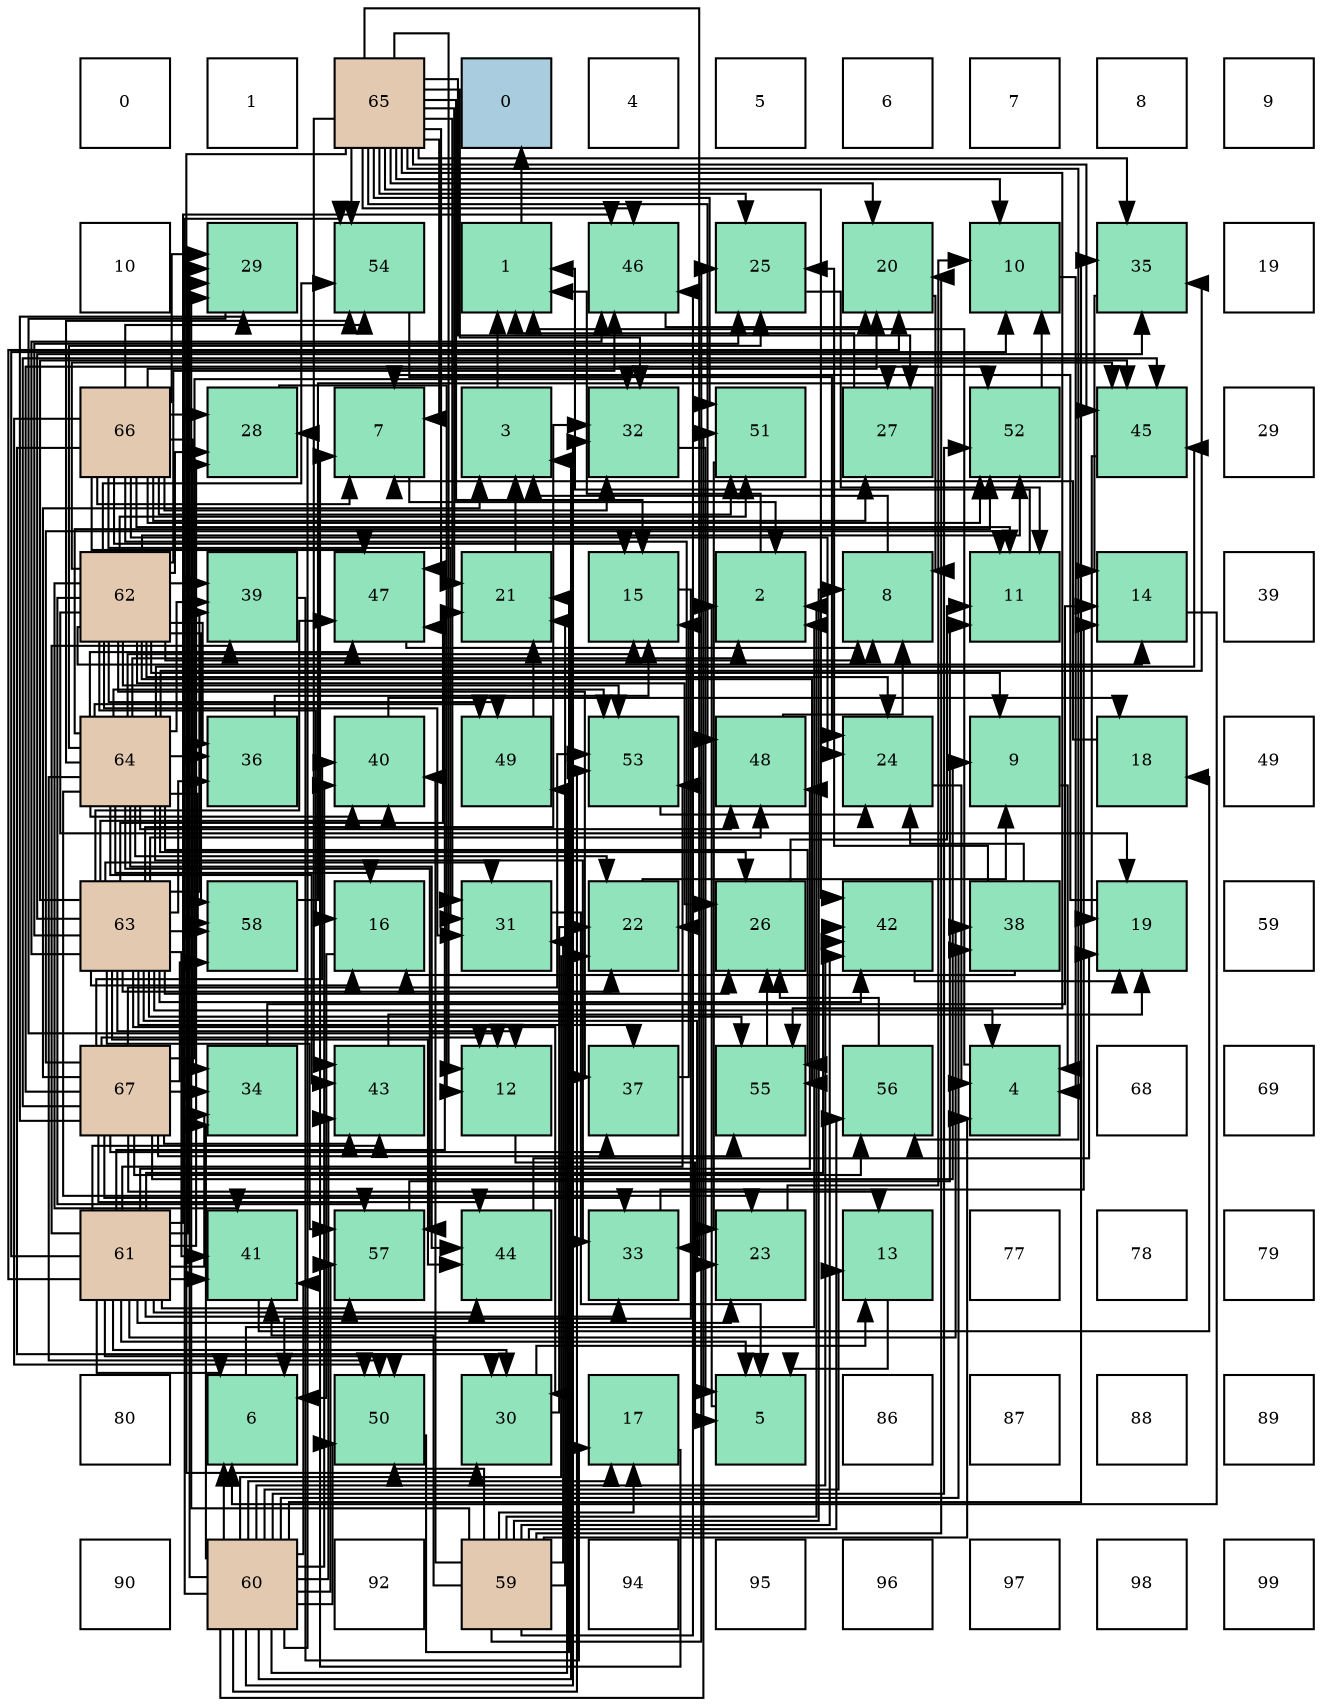 digraph layout{
 rankdir=TB;
 splines=ortho;
 node [style=filled shape=square fixedsize=true width=0.6];
0[label="0", fontsize=8, fillcolor="#ffffff"];
1[label="1", fontsize=8, fillcolor="#ffffff"];
2[label="65", fontsize=8, fillcolor="#e3c9af"];
3[label="0", fontsize=8, fillcolor="#a9ccde"];
4[label="4", fontsize=8, fillcolor="#ffffff"];
5[label="5", fontsize=8, fillcolor="#ffffff"];
6[label="6", fontsize=8, fillcolor="#ffffff"];
7[label="7", fontsize=8, fillcolor="#ffffff"];
8[label="8", fontsize=8, fillcolor="#ffffff"];
9[label="9", fontsize=8, fillcolor="#ffffff"];
10[label="10", fontsize=8, fillcolor="#ffffff"];
11[label="29", fontsize=8, fillcolor="#91e3bb"];
12[label="54", fontsize=8, fillcolor="#91e3bb"];
13[label="1", fontsize=8, fillcolor="#91e3bb"];
14[label="46", fontsize=8, fillcolor="#91e3bb"];
15[label="25", fontsize=8, fillcolor="#91e3bb"];
16[label="20", fontsize=8, fillcolor="#91e3bb"];
17[label="10", fontsize=8, fillcolor="#91e3bb"];
18[label="35", fontsize=8, fillcolor="#91e3bb"];
19[label="19", fontsize=8, fillcolor="#ffffff"];
20[label="66", fontsize=8, fillcolor="#e3c9af"];
21[label="28", fontsize=8, fillcolor="#91e3bb"];
22[label="7", fontsize=8, fillcolor="#91e3bb"];
23[label="3", fontsize=8, fillcolor="#91e3bb"];
24[label="32", fontsize=8, fillcolor="#91e3bb"];
25[label="51", fontsize=8, fillcolor="#91e3bb"];
26[label="27", fontsize=8, fillcolor="#91e3bb"];
27[label="52", fontsize=8, fillcolor="#91e3bb"];
28[label="45", fontsize=8, fillcolor="#91e3bb"];
29[label="29", fontsize=8, fillcolor="#ffffff"];
30[label="62", fontsize=8, fillcolor="#e3c9af"];
31[label="39", fontsize=8, fillcolor="#91e3bb"];
32[label="47", fontsize=8, fillcolor="#91e3bb"];
33[label="21", fontsize=8, fillcolor="#91e3bb"];
34[label="15", fontsize=8, fillcolor="#91e3bb"];
35[label="2", fontsize=8, fillcolor="#91e3bb"];
36[label="8", fontsize=8, fillcolor="#91e3bb"];
37[label="11", fontsize=8, fillcolor="#91e3bb"];
38[label="14", fontsize=8, fillcolor="#91e3bb"];
39[label="39", fontsize=8, fillcolor="#ffffff"];
40[label="64", fontsize=8, fillcolor="#e3c9af"];
41[label="36", fontsize=8, fillcolor="#91e3bb"];
42[label="40", fontsize=8, fillcolor="#91e3bb"];
43[label="49", fontsize=8, fillcolor="#91e3bb"];
44[label="53", fontsize=8, fillcolor="#91e3bb"];
45[label="48", fontsize=8, fillcolor="#91e3bb"];
46[label="24", fontsize=8, fillcolor="#91e3bb"];
47[label="9", fontsize=8, fillcolor="#91e3bb"];
48[label="18", fontsize=8, fillcolor="#91e3bb"];
49[label="49", fontsize=8, fillcolor="#ffffff"];
50[label="63", fontsize=8, fillcolor="#e3c9af"];
51[label="58", fontsize=8, fillcolor="#91e3bb"];
52[label="16", fontsize=8, fillcolor="#91e3bb"];
53[label="31", fontsize=8, fillcolor="#91e3bb"];
54[label="22", fontsize=8, fillcolor="#91e3bb"];
55[label="26", fontsize=8, fillcolor="#91e3bb"];
56[label="42", fontsize=8, fillcolor="#91e3bb"];
57[label="38", fontsize=8, fillcolor="#91e3bb"];
58[label="19", fontsize=8, fillcolor="#91e3bb"];
59[label="59", fontsize=8, fillcolor="#ffffff"];
60[label="67", fontsize=8, fillcolor="#e3c9af"];
61[label="34", fontsize=8, fillcolor="#91e3bb"];
62[label="43", fontsize=8, fillcolor="#91e3bb"];
63[label="12", fontsize=8, fillcolor="#91e3bb"];
64[label="37", fontsize=8, fillcolor="#91e3bb"];
65[label="55", fontsize=8, fillcolor="#91e3bb"];
66[label="56", fontsize=8, fillcolor="#91e3bb"];
67[label="4", fontsize=8, fillcolor="#91e3bb"];
68[label="68", fontsize=8, fillcolor="#ffffff"];
69[label="69", fontsize=8, fillcolor="#ffffff"];
70[label="61", fontsize=8, fillcolor="#e3c9af"];
71[label="41", fontsize=8, fillcolor="#91e3bb"];
72[label="57", fontsize=8, fillcolor="#91e3bb"];
73[label="44", fontsize=8, fillcolor="#91e3bb"];
74[label="33", fontsize=8, fillcolor="#91e3bb"];
75[label="23", fontsize=8, fillcolor="#91e3bb"];
76[label="13", fontsize=8, fillcolor="#91e3bb"];
77[label="77", fontsize=8, fillcolor="#ffffff"];
78[label="78", fontsize=8, fillcolor="#ffffff"];
79[label="79", fontsize=8, fillcolor="#ffffff"];
80[label="80", fontsize=8, fillcolor="#ffffff"];
81[label="6", fontsize=8, fillcolor="#91e3bb"];
82[label="50", fontsize=8, fillcolor="#91e3bb"];
83[label="30", fontsize=8, fillcolor="#91e3bb"];
84[label="17", fontsize=8, fillcolor="#91e3bb"];
85[label="5", fontsize=8, fillcolor="#91e3bb"];
86[label="86", fontsize=8, fillcolor="#ffffff"];
87[label="87", fontsize=8, fillcolor="#ffffff"];
88[label="88", fontsize=8, fillcolor="#ffffff"];
89[label="89", fontsize=8, fillcolor="#ffffff"];
90[label="90", fontsize=8, fillcolor="#ffffff"];
91[label="60", fontsize=8, fillcolor="#e3c9af"];
92[label="92", fontsize=8, fillcolor="#ffffff"];
93[label="59", fontsize=8, fillcolor="#e3c9af"];
94[label="94", fontsize=8, fillcolor="#ffffff"];
95[label="95", fontsize=8, fillcolor="#ffffff"];
96[label="96", fontsize=8, fillcolor="#ffffff"];
97[label="97", fontsize=8, fillcolor="#ffffff"];
98[label="98", fontsize=8, fillcolor="#ffffff"];
99[label="99", fontsize=8, fillcolor="#ffffff"];
edge [constraint=false, style=vis];13 -> 3;
35 -> 13;
23 -> 13;
67 -> 13;
85 -> 35;
81 -> 35;
22 -> 35;
36 -> 23;
47 -> 67;
17 -> 67;
37 -> 13;
63 -> 85;
76 -> 85;
38 -> 81;
34 -> 81;
52 -> 81;
84 -> 22;
48 -> 22;
58 -> 22;
16 -> 36;
33 -> 23;
54 -> 47;
75 -> 17;
46 -> 67;
15 -> 37;
55 -> 37;
26 -> 13;
21 -> 63;
11 -> 63;
83 -> 76;
83 -> 54;
53 -> 85;
24 -> 85;
74 -> 38;
61 -> 38;
18 -> 38;
41 -> 34;
64 -> 34;
57 -> 52;
57 -> 46;
57 -> 15;
31 -> 84;
42 -> 48;
71 -> 48;
56 -> 58;
62 -> 58;
73 -> 58;
28 -> 58;
14 -> 16;
32 -> 36;
45 -> 36;
43 -> 33;
82 -> 33;
25 -> 75;
27 -> 17;
44 -> 46;
12 -> 46;
65 -> 55;
66 -> 55;
72 -> 37;
51 -> 26;
93 -> 35;
93 -> 67;
93 -> 36;
93 -> 84;
93 -> 16;
93 -> 33;
93 -> 15;
93 -> 11;
93 -> 53;
93 -> 42;
93 -> 71;
93 -> 56;
93 -> 14;
93 -> 82;
93 -> 66;
91 -> 23;
91 -> 81;
91 -> 76;
91 -> 84;
91 -> 54;
91 -> 21;
91 -> 11;
91 -> 24;
91 -> 61;
91 -> 18;
91 -> 57;
91 -> 42;
91 -> 71;
91 -> 56;
91 -> 62;
91 -> 43;
91 -> 82;
91 -> 25;
91 -> 27;
91 -> 44;
91 -> 12;
91 -> 72;
70 -> 85;
70 -> 81;
70 -> 17;
70 -> 16;
70 -> 75;
70 -> 21;
70 -> 11;
70 -> 83;
70 -> 74;
70 -> 61;
70 -> 57;
70 -> 31;
70 -> 71;
70 -> 56;
70 -> 62;
70 -> 73;
70 -> 14;
70 -> 32;
70 -> 45;
70 -> 82;
70 -> 44;
70 -> 72;
30 -> 36;
30 -> 47;
30 -> 38;
30 -> 52;
30 -> 58;
30 -> 46;
30 -> 55;
30 -> 21;
30 -> 53;
30 -> 41;
30 -> 64;
30 -> 31;
30 -> 71;
30 -> 28;
30 -> 14;
30 -> 43;
30 -> 25;
30 -> 27;
30 -> 44;
30 -> 12;
30 -> 65;
30 -> 72;
30 -> 51;
50 -> 67;
50 -> 63;
50 -> 52;
50 -> 33;
50 -> 54;
50 -> 75;
50 -> 15;
50 -> 55;
50 -> 83;
50 -> 53;
50 -> 24;
50 -> 18;
50 -> 41;
50 -> 64;
50 -> 31;
50 -> 42;
50 -> 71;
50 -> 56;
50 -> 73;
50 -> 28;
50 -> 14;
50 -> 32;
50 -> 45;
50 -> 65;
50 -> 72;
50 -> 51;
40 -> 35;
40 -> 34;
40 -> 52;
40 -> 54;
40 -> 75;
40 -> 15;
40 -> 55;
40 -> 74;
40 -> 18;
40 -> 41;
40 -> 31;
40 -> 42;
40 -> 62;
40 -> 73;
40 -> 28;
40 -> 32;
40 -> 45;
40 -> 43;
40 -> 82;
40 -> 27;
40 -> 44;
40 -> 12;
40 -> 65;
40 -> 72;
40 -> 51;
2 -> 22;
2 -> 17;
2 -> 63;
2 -> 34;
2 -> 16;
2 -> 33;
2 -> 15;
2 -> 26;
2 -> 83;
2 -> 53;
2 -> 24;
2 -> 74;
2 -> 18;
2 -> 56;
2 -> 62;
2 -> 28;
2 -> 14;
2 -> 32;
2 -> 45;
2 -> 25;
2 -> 12;
2 -> 65;
2 -> 66;
20 -> 22;
20 -> 37;
20 -> 34;
20 -> 16;
20 -> 54;
20 -> 46;
20 -> 26;
20 -> 21;
20 -> 11;
20 -> 83;
20 -> 53;
20 -> 24;
20 -> 61;
20 -> 32;
20 -> 82;
20 -> 25;
20 -> 27;
20 -> 12;
60 -> 23;
60 -> 47;
60 -> 37;
60 -> 63;
60 -> 76;
60 -> 11;
60 -> 24;
60 -> 74;
60 -> 61;
60 -> 64;
60 -> 42;
60 -> 62;
60 -> 73;
60 -> 28;
60 -> 27;
60 -> 44;
60 -> 65;
60 -> 66;
60 -> 51;
edge [constraint=true, style=invis];
0 -> 10 -> 20 -> 30 -> 40 -> 50 -> 60 -> 70 -> 80 -> 90;
1 -> 11 -> 21 -> 31 -> 41 -> 51 -> 61 -> 71 -> 81 -> 91;
2 -> 12 -> 22 -> 32 -> 42 -> 52 -> 62 -> 72 -> 82 -> 92;
3 -> 13 -> 23 -> 33 -> 43 -> 53 -> 63 -> 73 -> 83 -> 93;
4 -> 14 -> 24 -> 34 -> 44 -> 54 -> 64 -> 74 -> 84 -> 94;
5 -> 15 -> 25 -> 35 -> 45 -> 55 -> 65 -> 75 -> 85 -> 95;
6 -> 16 -> 26 -> 36 -> 46 -> 56 -> 66 -> 76 -> 86 -> 96;
7 -> 17 -> 27 -> 37 -> 47 -> 57 -> 67 -> 77 -> 87 -> 97;
8 -> 18 -> 28 -> 38 -> 48 -> 58 -> 68 -> 78 -> 88 -> 98;
9 -> 19 -> 29 -> 39 -> 49 -> 59 -> 69 -> 79 -> 89 -> 99;
rank = same {0 -> 1 -> 2 -> 3 -> 4 -> 5 -> 6 -> 7 -> 8 -> 9};
rank = same {10 -> 11 -> 12 -> 13 -> 14 -> 15 -> 16 -> 17 -> 18 -> 19};
rank = same {20 -> 21 -> 22 -> 23 -> 24 -> 25 -> 26 -> 27 -> 28 -> 29};
rank = same {30 -> 31 -> 32 -> 33 -> 34 -> 35 -> 36 -> 37 -> 38 -> 39};
rank = same {40 -> 41 -> 42 -> 43 -> 44 -> 45 -> 46 -> 47 -> 48 -> 49};
rank = same {50 -> 51 -> 52 -> 53 -> 54 -> 55 -> 56 -> 57 -> 58 -> 59};
rank = same {60 -> 61 -> 62 -> 63 -> 64 -> 65 -> 66 -> 67 -> 68 -> 69};
rank = same {70 -> 71 -> 72 -> 73 -> 74 -> 75 -> 76 -> 77 -> 78 -> 79};
rank = same {80 -> 81 -> 82 -> 83 -> 84 -> 85 -> 86 -> 87 -> 88 -> 89};
rank = same {90 -> 91 -> 92 -> 93 -> 94 -> 95 -> 96 -> 97 -> 98 -> 99};
}